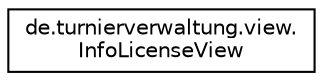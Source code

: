 digraph "Grafische Darstellung der Klassenhierarchie"
{
  edge [fontname="Helvetica",fontsize="10",labelfontname="Helvetica",labelfontsize="10"];
  node [fontname="Helvetica",fontsize="10",shape=record];
  rankdir="LR";
  Node1 [label="de.turnierverwaltung.view.\lInfoLicenseView",height=0.2,width=0.4,color="black", fillcolor="white", style="filled",URL="$classde_1_1turnierverwaltung_1_1view_1_1_info_license_view.html"];
}

